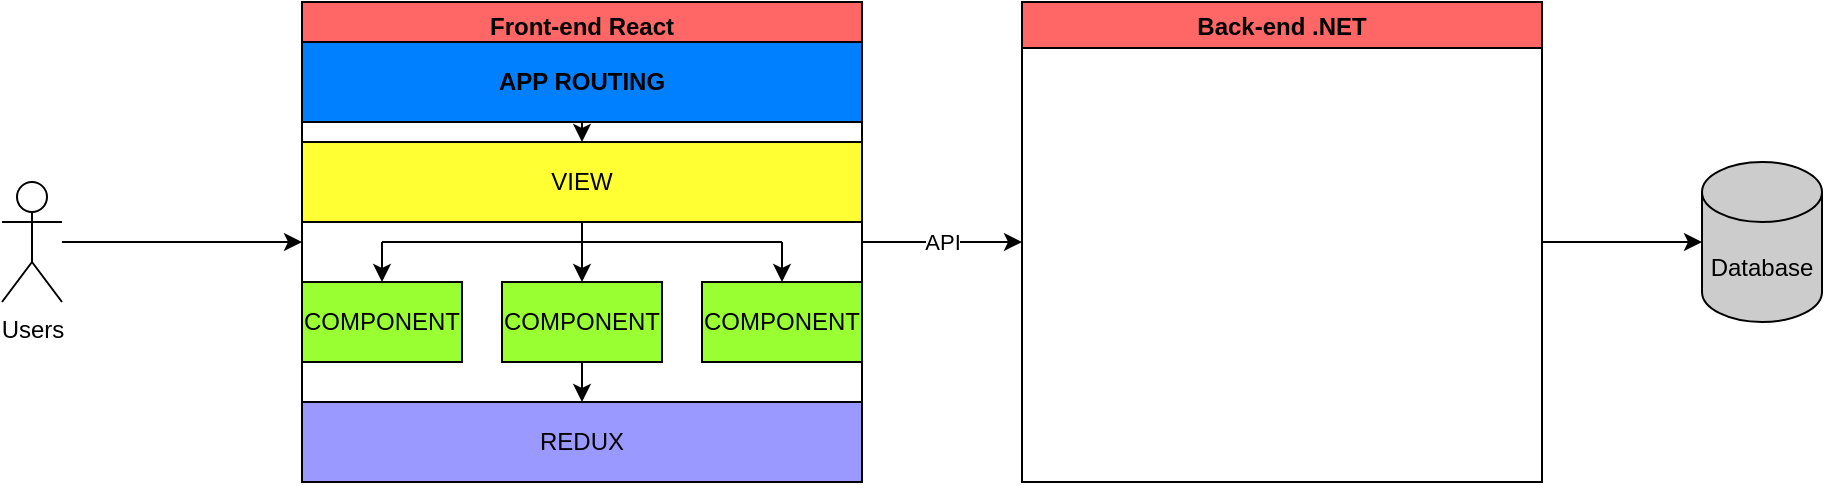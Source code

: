 <mxfile version="17.1.3" type="github">
  <diagram id="Sx_EO8zk8Ij9dMxw7ea4" name="Page-1">
    <mxGraphModel dx="981" dy="508" grid="1" gridSize="10" guides="1" tooltips="1" connect="1" arrows="1" fold="1" page="1" pageScale="1" pageWidth="850" pageHeight="1100" math="0" shadow="0">
      <root>
        <mxCell id="0" />
        <mxCell id="1" parent="0" />
        <mxCell id="KvwK0FeP_0N6s7vylhsf-23" value="Users" style="shape=umlActor;verticalLabelPosition=bottom;verticalAlign=top;html=1;outlineConnect=0;" vertex="1" parent="1">
          <mxGeometry x="110" y="110" width="30" height="60" as="geometry" />
        </mxCell>
        <mxCell id="KvwK0FeP_0N6s7vylhsf-26" value="" style="endArrow=classic;html=1;rounded=0;entryX=0;entryY=0.5;entryDx=0;entryDy=0;" edge="1" parent="1" source="KvwK0FeP_0N6s7vylhsf-23" target="KvwK0FeP_0N6s7vylhsf-39">
          <mxGeometry width="50" height="50" relative="1" as="geometry">
            <mxPoint x="400" y="430" as="sourcePoint" />
            <mxPoint x="250" y="140" as="targetPoint" />
          </mxGeometry>
        </mxCell>
        <mxCell id="KvwK0FeP_0N6s7vylhsf-39" value="Front-end React" style="swimlane;verticalAlign=middle;fillColor=#FF6666;" vertex="1" parent="1">
          <mxGeometry x="260" y="20" width="280" height="240" as="geometry" />
        </mxCell>
        <mxCell id="KvwK0FeP_0N6s7vylhsf-40" value="&lt;b&gt;APP ROUTING&lt;/b&gt;" style="rounded=0;whiteSpace=wrap;html=1;fillColor=#007FFF;" vertex="1" parent="KvwK0FeP_0N6s7vylhsf-39">
          <mxGeometry y="20" width="280" height="40" as="geometry" />
        </mxCell>
        <mxCell id="KvwK0FeP_0N6s7vylhsf-42" value="VIEW" style="rounded=0;whiteSpace=wrap;html=1;strokeColor=#000000;fillColor=#FFFF33;" vertex="1" parent="KvwK0FeP_0N6s7vylhsf-39">
          <mxGeometry y="70" width="280" height="40" as="geometry" />
        </mxCell>
        <mxCell id="KvwK0FeP_0N6s7vylhsf-43" value="" style="endArrow=classic;html=1;rounded=0;exitX=0.5;exitY=1;exitDx=0;exitDy=0;" edge="1" parent="KvwK0FeP_0N6s7vylhsf-39" source="KvwK0FeP_0N6s7vylhsf-40" target="KvwK0FeP_0N6s7vylhsf-42">
          <mxGeometry width="50" height="50" relative="1" as="geometry">
            <mxPoint x="280" y="180" as="sourcePoint" />
            <mxPoint x="330" y="130" as="targetPoint" />
          </mxGeometry>
        </mxCell>
        <mxCell id="KvwK0FeP_0N6s7vylhsf-44" value="COMPONENT" style="rounded=0;whiteSpace=wrap;html=1;strokeColor=#000000;fillColor=#99FF33;" vertex="1" parent="KvwK0FeP_0N6s7vylhsf-39">
          <mxGeometry y="140" width="80" height="40" as="geometry" />
        </mxCell>
        <mxCell id="KvwK0FeP_0N6s7vylhsf-45" value="COMPONENT" style="rounded=0;whiteSpace=wrap;html=1;strokeColor=#000000;fillColor=#99FF33;" vertex="1" parent="KvwK0FeP_0N6s7vylhsf-39">
          <mxGeometry x="100" y="140" width="80" height="40" as="geometry" />
        </mxCell>
        <mxCell id="KvwK0FeP_0N6s7vylhsf-46" value="COMPONENT" style="rounded=0;whiteSpace=wrap;html=1;strokeColor=#000000;fillColor=#99FF33;" vertex="1" parent="KvwK0FeP_0N6s7vylhsf-39">
          <mxGeometry x="200" y="140" width="80" height="40" as="geometry" />
        </mxCell>
        <mxCell id="KvwK0FeP_0N6s7vylhsf-53" value="REDUX" style="rounded=0;whiteSpace=wrap;html=1;strokeColor=#000000;fillColor=#9999FF;" vertex="1" parent="KvwK0FeP_0N6s7vylhsf-39">
          <mxGeometry y="200" width="280" height="40" as="geometry" />
        </mxCell>
        <mxCell id="KvwK0FeP_0N6s7vylhsf-54" value="" style="endArrow=classic;html=1;rounded=0;exitX=0.5;exitY=1;exitDx=0;exitDy=0;" edge="1" parent="KvwK0FeP_0N6s7vylhsf-39" source="KvwK0FeP_0N6s7vylhsf-45" target="KvwK0FeP_0N6s7vylhsf-53">
          <mxGeometry width="50" height="50" relative="1" as="geometry">
            <mxPoint x="280" y="180" as="sourcePoint" />
            <mxPoint x="330" y="130" as="targetPoint" />
          </mxGeometry>
        </mxCell>
        <mxCell id="KvwK0FeP_0N6s7vylhsf-48" value="" style="endArrow=none;html=1;rounded=0;entryX=0.5;entryY=1;entryDx=0;entryDy=0;" edge="1" parent="1" target="KvwK0FeP_0N6s7vylhsf-42">
          <mxGeometry width="50" height="50" relative="1" as="geometry">
            <mxPoint x="400" y="140" as="sourcePoint" />
            <mxPoint x="590" y="150" as="targetPoint" />
          </mxGeometry>
        </mxCell>
        <mxCell id="KvwK0FeP_0N6s7vylhsf-49" value="" style="endArrow=none;html=1;rounded=0;" edge="1" parent="1">
          <mxGeometry width="50" height="50" relative="1" as="geometry">
            <mxPoint x="300" y="140" as="sourcePoint" />
            <mxPoint x="500" y="140" as="targetPoint" />
          </mxGeometry>
        </mxCell>
        <mxCell id="KvwK0FeP_0N6s7vylhsf-50" value="" style="endArrow=classic;html=1;rounded=0;" edge="1" parent="1" target="KvwK0FeP_0N6s7vylhsf-44">
          <mxGeometry width="50" height="50" relative="1" as="geometry">
            <mxPoint x="300" y="140" as="sourcePoint" />
            <mxPoint x="590" y="150" as="targetPoint" />
          </mxGeometry>
        </mxCell>
        <mxCell id="KvwK0FeP_0N6s7vylhsf-51" value="" style="endArrow=classic;html=1;rounded=0;entryX=0.5;entryY=0;entryDx=0;entryDy=0;" edge="1" parent="1" target="KvwK0FeP_0N6s7vylhsf-45">
          <mxGeometry width="50" height="50" relative="1" as="geometry">
            <mxPoint x="400" y="140" as="sourcePoint" />
            <mxPoint x="310" y="170" as="targetPoint" />
          </mxGeometry>
        </mxCell>
        <mxCell id="KvwK0FeP_0N6s7vylhsf-52" value="" style="endArrow=classic;html=1;rounded=0;" edge="1" parent="1" target="KvwK0FeP_0N6s7vylhsf-46">
          <mxGeometry width="50" height="50" relative="1" as="geometry">
            <mxPoint x="500" y="140" as="sourcePoint" />
            <mxPoint x="320" y="180" as="targetPoint" />
          </mxGeometry>
        </mxCell>
        <mxCell id="KvwK0FeP_0N6s7vylhsf-55" value="Back-end .NET" style="swimlane;strokeColor=#000000;fillColor=#FF6666;" vertex="1" parent="1">
          <mxGeometry x="620" y="20" width="260" height="240" as="geometry" />
        </mxCell>
        <mxCell id="KvwK0FeP_0N6s7vylhsf-56" value="API" style="endArrow=classic;html=1;rounded=0;exitX=1;exitY=0.5;exitDx=0;exitDy=0;entryX=0;entryY=0.5;entryDx=0;entryDy=0;" edge="1" parent="1" source="KvwK0FeP_0N6s7vylhsf-39" target="KvwK0FeP_0N6s7vylhsf-55">
          <mxGeometry width="50" height="50" relative="1" as="geometry">
            <mxPoint x="540" y="200" as="sourcePoint" />
            <mxPoint x="590" y="150" as="targetPoint" />
          </mxGeometry>
        </mxCell>
        <mxCell id="KvwK0FeP_0N6s7vylhsf-57" value="Database" style="shape=cylinder3;whiteSpace=wrap;html=1;boundedLbl=1;backgroundOutline=1;size=15;strokeColor=#000000;fillColor=#CCCCCC;" vertex="1" parent="1">
          <mxGeometry x="960" y="100" width="60" height="80" as="geometry" />
        </mxCell>
        <mxCell id="KvwK0FeP_0N6s7vylhsf-58" value="" style="endArrow=classic;html=1;rounded=0;exitX=1;exitY=0.5;exitDx=0;exitDy=0;entryX=0;entryY=0.5;entryDx=0;entryDy=0;entryPerimeter=0;" edge="1" parent="1" source="KvwK0FeP_0N6s7vylhsf-55" target="KvwK0FeP_0N6s7vylhsf-57">
          <mxGeometry width="50" height="50" relative="1" as="geometry">
            <mxPoint x="540" y="200" as="sourcePoint" />
            <mxPoint x="590" y="150" as="targetPoint" />
          </mxGeometry>
        </mxCell>
      </root>
    </mxGraphModel>
  </diagram>
</mxfile>
